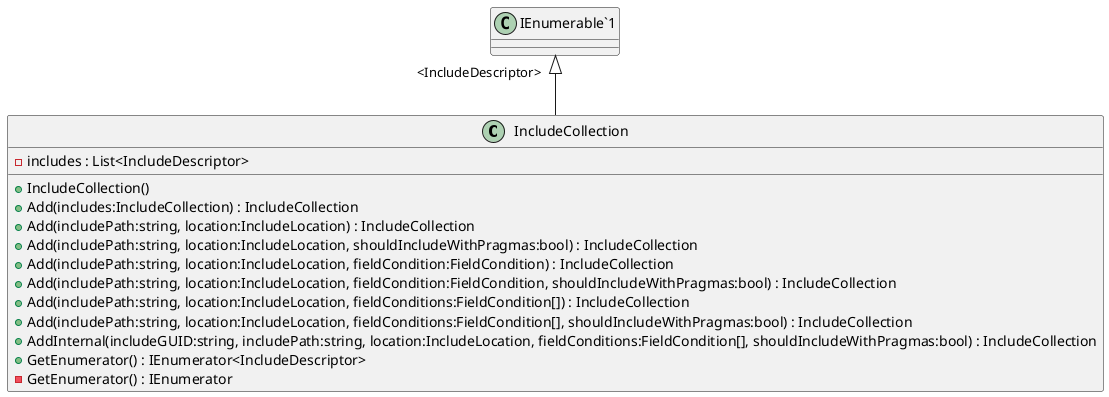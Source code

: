 @startuml
class IncludeCollection {
    - includes : List<IncludeDescriptor>
    + IncludeCollection()
    + Add(includes:IncludeCollection) : IncludeCollection
    + Add(includePath:string, location:IncludeLocation) : IncludeCollection
    + Add(includePath:string, location:IncludeLocation, shouldIncludeWithPragmas:bool) : IncludeCollection
    + Add(includePath:string, location:IncludeLocation, fieldCondition:FieldCondition) : IncludeCollection
    + Add(includePath:string, location:IncludeLocation, fieldCondition:FieldCondition, shouldIncludeWithPragmas:bool) : IncludeCollection
    + Add(includePath:string, location:IncludeLocation, fieldConditions:FieldCondition[]) : IncludeCollection
    + Add(includePath:string, location:IncludeLocation, fieldConditions:FieldCondition[], shouldIncludeWithPragmas:bool) : IncludeCollection
    + AddInternal(includeGUID:string, includePath:string, location:IncludeLocation, fieldConditions:FieldCondition[], shouldIncludeWithPragmas:bool) : IncludeCollection
    + GetEnumerator() : IEnumerator<IncludeDescriptor>
    - GetEnumerator() : IEnumerator
}
"IEnumerable`1" "<IncludeDescriptor>" <|-- IncludeCollection
@enduml
